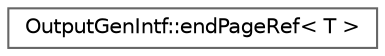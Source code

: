 digraph "Graphical Class Hierarchy"
{
 // INTERACTIVE_SVG=YES
 // LATEX_PDF_SIZE
  bgcolor="transparent";
  edge [fontname=Helvetica,fontsize=10,labelfontname=Helvetica,labelfontsize=10];
  node [fontname=Helvetica,fontsize=10,shape=box,height=0.2,width=0.4];
  rankdir="LR";
  Node0 [label="OutputGenIntf::endPageRef\< T \>",height=0.2,width=0.4,color="grey40", fillcolor="white", style="filled",URL="$d1/d3d/struct_output_gen_intf_1_1end_page_ref.html",tooltip=" "];
}
